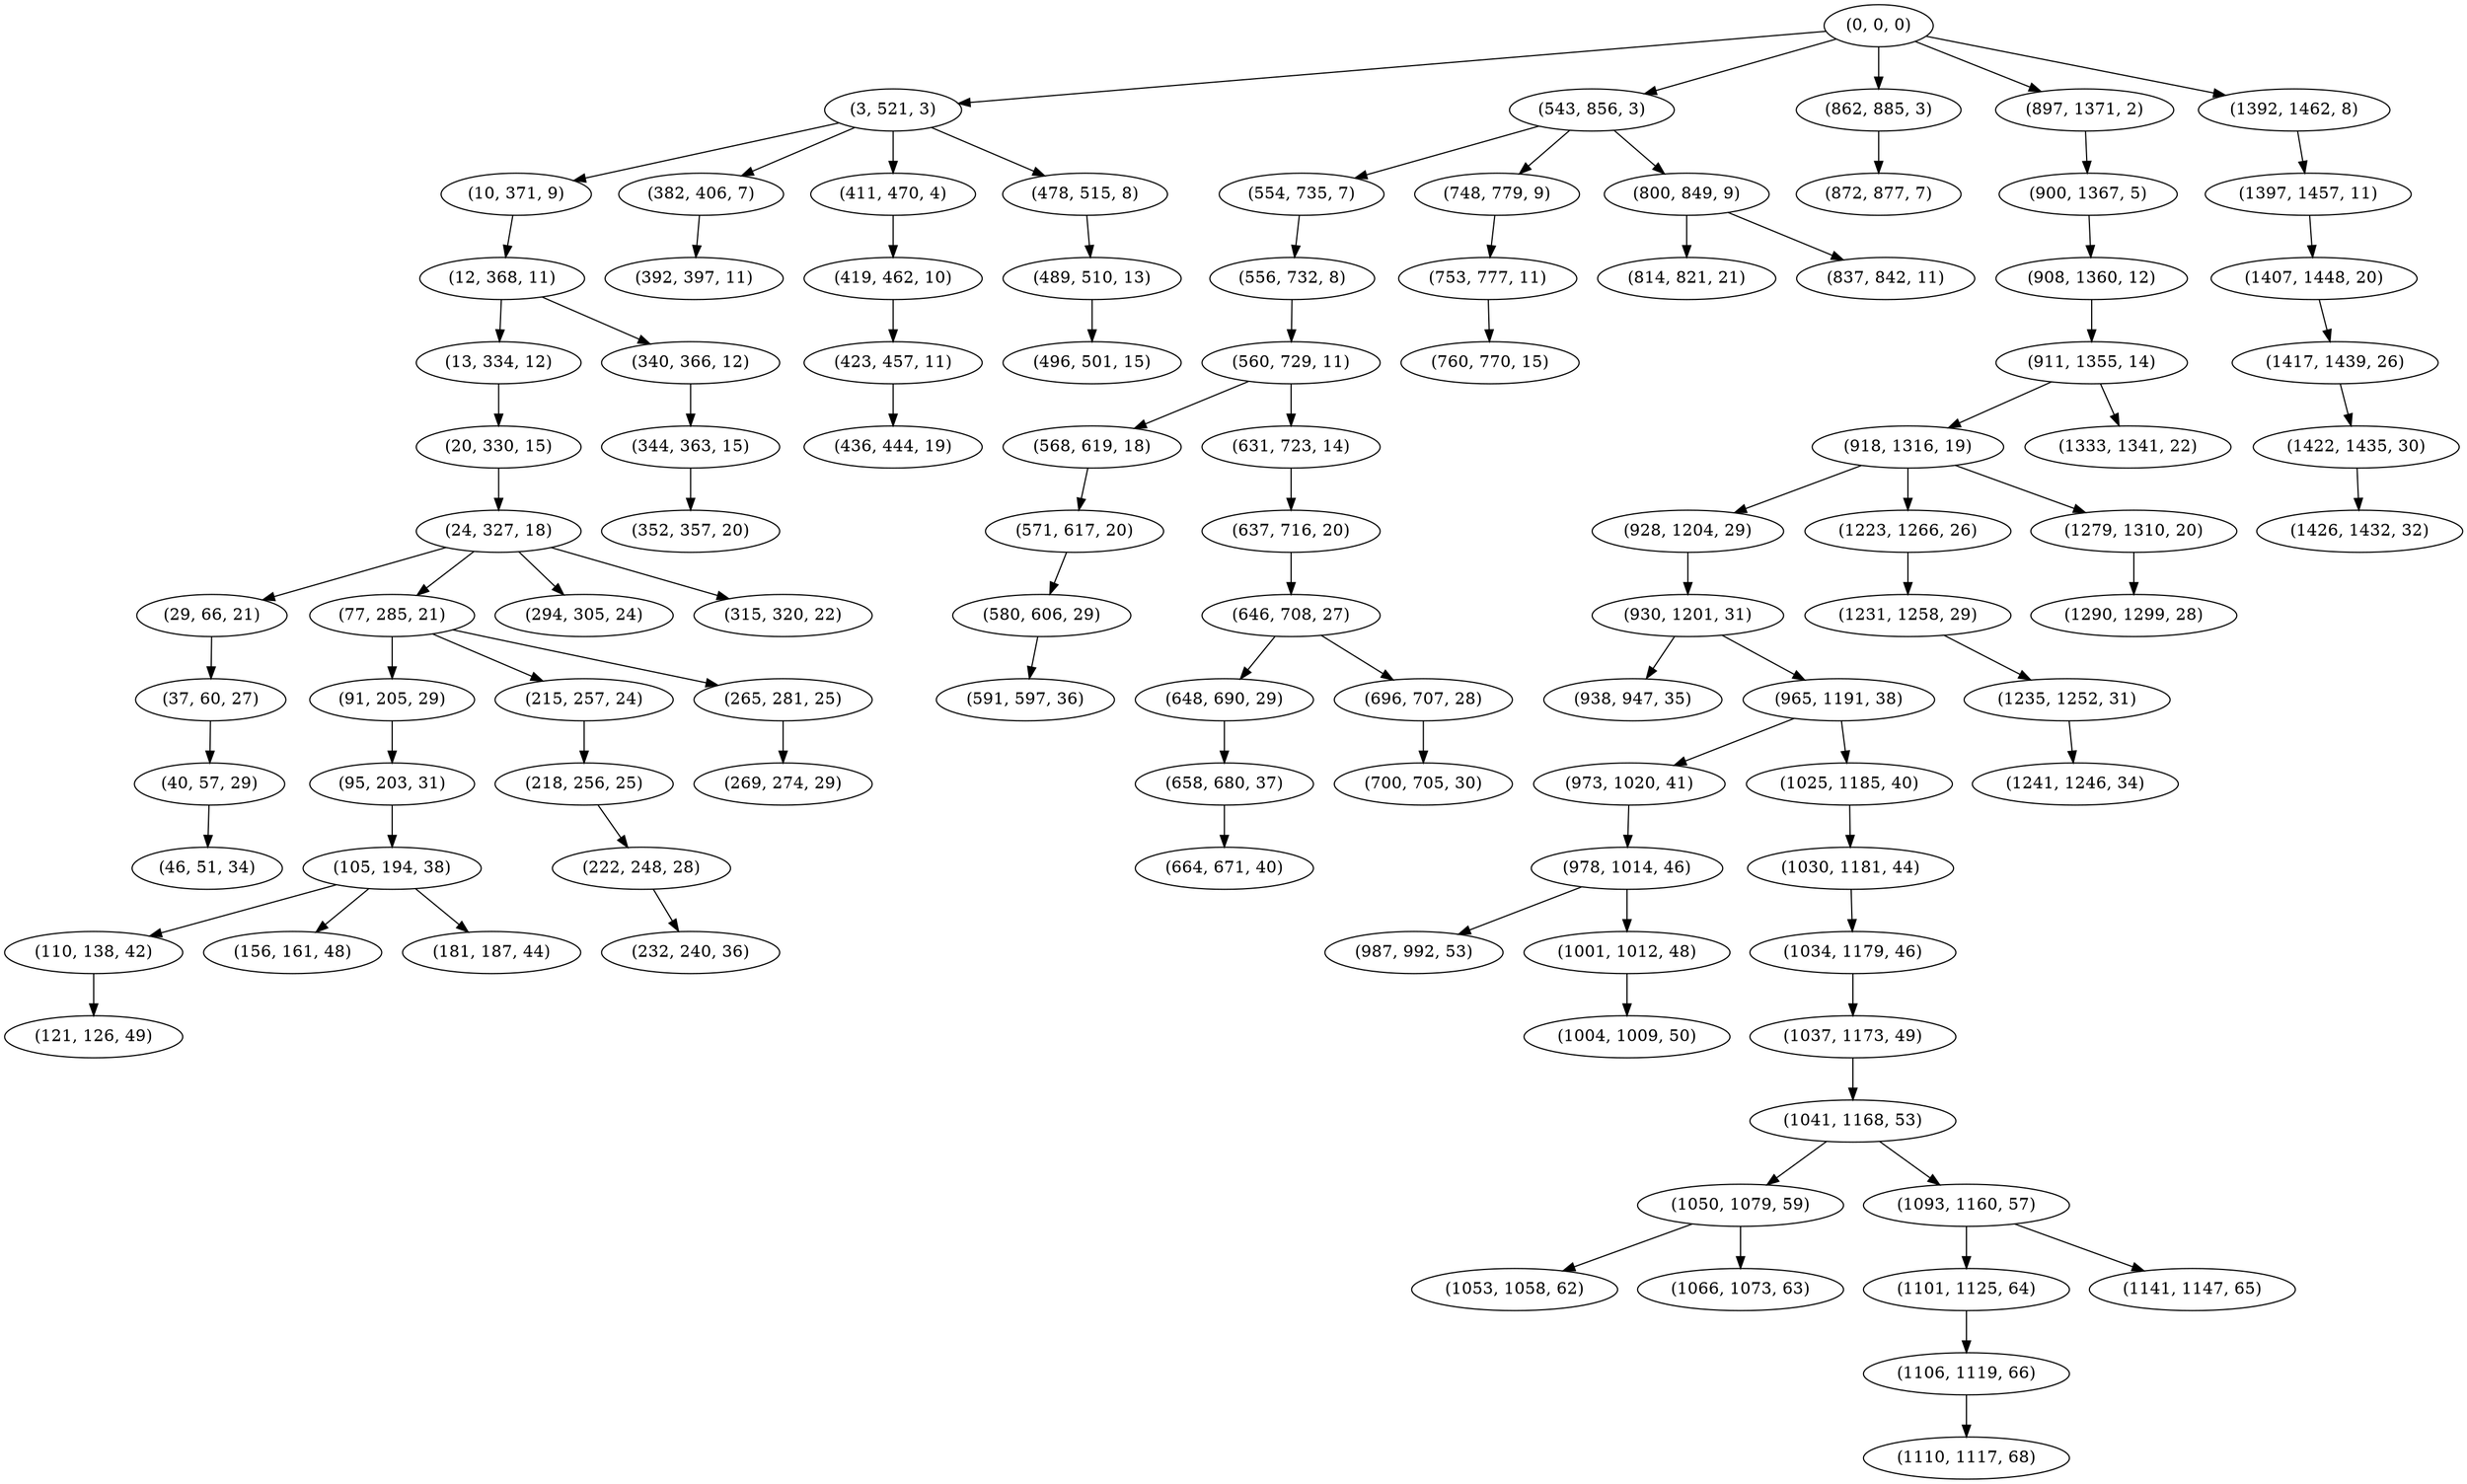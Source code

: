 digraph tree {
    "(0, 0, 0)";
    "(3, 521, 3)";
    "(10, 371, 9)";
    "(12, 368, 11)";
    "(13, 334, 12)";
    "(20, 330, 15)";
    "(24, 327, 18)";
    "(29, 66, 21)";
    "(37, 60, 27)";
    "(40, 57, 29)";
    "(46, 51, 34)";
    "(77, 285, 21)";
    "(91, 205, 29)";
    "(95, 203, 31)";
    "(105, 194, 38)";
    "(110, 138, 42)";
    "(121, 126, 49)";
    "(156, 161, 48)";
    "(181, 187, 44)";
    "(215, 257, 24)";
    "(218, 256, 25)";
    "(222, 248, 28)";
    "(232, 240, 36)";
    "(265, 281, 25)";
    "(269, 274, 29)";
    "(294, 305, 24)";
    "(315, 320, 22)";
    "(340, 366, 12)";
    "(344, 363, 15)";
    "(352, 357, 20)";
    "(382, 406, 7)";
    "(392, 397, 11)";
    "(411, 470, 4)";
    "(419, 462, 10)";
    "(423, 457, 11)";
    "(436, 444, 19)";
    "(478, 515, 8)";
    "(489, 510, 13)";
    "(496, 501, 15)";
    "(543, 856, 3)";
    "(554, 735, 7)";
    "(556, 732, 8)";
    "(560, 729, 11)";
    "(568, 619, 18)";
    "(571, 617, 20)";
    "(580, 606, 29)";
    "(591, 597, 36)";
    "(631, 723, 14)";
    "(637, 716, 20)";
    "(646, 708, 27)";
    "(648, 690, 29)";
    "(658, 680, 37)";
    "(664, 671, 40)";
    "(696, 707, 28)";
    "(700, 705, 30)";
    "(748, 779, 9)";
    "(753, 777, 11)";
    "(760, 770, 15)";
    "(800, 849, 9)";
    "(814, 821, 21)";
    "(837, 842, 11)";
    "(862, 885, 3)";
    "(872, 877, 7)";
    "(897, 1371, 2)";
    "(900, 1367, 5)";
    "(908, 1360, 12)";
    "(911, 1355, 14)";
    "(918, 1316, 19)";
    "(928, 1204, 29)";
    "(930, 1201, 31)";
    "(938, 947, 35)";
    "(965, 1191, 38)";
    "(973, 1020, 41)";
    "(978, 1014, 46)";
    "(987, 992, 53)";
    "(1001, 1012, 48)";
    "(1004, 1009, 50)";
    "(1025, 1185, 40)";
    "(1030, 1181, 44)";
    "(1034, 1179, 46)";
    "(1037, 1173, 49)";
    "(1041, 1168, 53)";
    "(1050, 1079, 59)";
    "(1053, 1058, 62)";
    "(1066, 1073, 63)";
    "(1093, 1160, 57)";
    "(1101, 1125, 64)";
    "(1106, 1119, 66)";
    "(1110, 1117, 68)";
    "(1141, 1147, 65)";
    "(1223, 1266, 26)";
    "(1231, 1258, 29)";
    "(1235, 1252, 31)";
    "(1241, 1246, 34)";
    "(1279, 1310, 20)";
    "(1290, 1299, 28)";
    "(1333, 1341, 22)";
    "(1392, 1462, 8)";
    "(1397, 1457, 11)";
    "(1407, 1448, 20)";
    "(1417, 1439, 26)";
    "(1422, 1435, 30)";
    "(1426, 1432, 32)";
    "(0, 0, 0)" -> "(3, 521, 3)";
    "(0, 0, 0)" -> "(543, 856, 3)";
    "(0, 0, 0)" -> "(862, 885, 3)";
    "(0, 0, 0)" -> "(897, 1371, 2)";
    "(0, 0, 0)" -> "(1392, 1462, 8)";
    "(3, 521, 3)" -> "(10, 371, 9)";
    "(3, 521, 3)" -> "(382, 406, 7)";
    "(3, 521, 3)" -> "(411, 470, 4)";
    "(3, 521, 3)" -> "(478, 515, 8)";
    "(10, 371, 9)" -> "(12, 368, 11)";
    "(12, 368, 11)" -> "(13, 334, 12)";
    "(12, 368, 11)" -> "(340, 366, 12)";
    "(13, 334, 12)" -> "(20, 330, 15)";
    "(20, 330, 15)" -> "(24, 327, 18)";
    "(24, 327, 18)" -> "(29, 66, 21)";
    "(24, 327, 18)" -> "(77, 285, 21)";
    "(24, 327, 18)" -> "(294, 305, 24)";
    "(24, 327, 18)" -> "(315, 320, 22)";
    "(29, 66, 21)" -> "(37, 60, 27)";
    "(37, 60, 27)" -> "(40, 57, 29)";
    "(40, 57, 29)" -> "(46, 51, 34)";
    "(77, 285, 21)" -> "(91, 205, 29)";
    "(77, 285, 21)" -> "(215, 257, 24)";
    "(77, 285, 21)" -> "(265, 281, 25)";
    "(91, 205, 29)" -> "(95, 203, 31)";
    "(95, 203, 31)" -> "(105, 194, 38)";
    "(105, 194, 38)" -> "(110, 138, 42)";
    "(105, 194, 38)" -> "(156, 161, 48)";
    "(105, 194, 38)" -> "(181, 187, 44)";
    "(110, 138, 42)" -> "(121, 126, 49)";
    "(215, 257, 24)" -> "(218, 256, 25)";
    "(218, 256, 25)" -> "(222, 248, 28)";
    "(222, 248, 28)" -> "(232, 240, 36)";
    "(265, 281, 25)" -> "(269, 274, 29)";
    "(340, 366, 12)" -> "(344, 363, 15)";
    "(344, 363, 15)" -> "(352, 357, 20)";
    "(382, 406, 7)" -> "(392, 397, 11)";
    "(411, 470, 4)" -> "(419, 462, 10)";
    "(419, 462, 10)" -> "(423, 457, 11)";
    "(423, 457, 11)" -> "(436, 444, 19)";
    "(478, 515, 8)" -> "(489, 510, 13)";
    "(489, 510, 13)" -> "(496, 501, 15)";
    "(543, 856, 3)" -> "(554, 735, 7)";
    "(543, 856, 3)" -> "(748, 779, 9)";
    "(543, 856, 3)" -> "(800, 849, 9)";
    "(554, 735, 7)" -> "(556, 732, 8)";
    "(556, 732, 8)" -> "(560, 729, 11)";
    "(560, 729, 11)" -> "(568, 619, 18)";
    "(560, 729, 11)" -> "(631, 723, 14)";
    "(568, 619, 18)" -> "(571, 617, 20)";
    "(571, 617, 20)" -> "(580, 606, 29)";
    "(580, 606, 29)" -> "(591, 597, 36)";
    "(631, 723, 14)" -> "(637, 716, 20)";
    "(637, 716, 20)" -> "(646, 708, 27)";
    "(646, 708, 27)" -> "(648, 690, 29)";
    "(646, 708, 27)" -> "(696, 707, 28)";
    "(648, 690, 29)" -> "(658, 680, 37)";
    "(658, 680, 37)" -> "(664, 671, 40)";
    "(696, 707, 28)" -> "(700, 705, 30)";
    "(748, 779, 9)" -> "(753, 777, 11)";
    "(753, 777, 11)" -> "(760, 770, 15)";
    "(800, 849, 9)" -> "(814, 821, 21)";
    "(800, 849, 9)" -> "(837, 842, 11)";
    "(862, 885, 3)" -> "(872, 877, 7)";
    "(897, 1371, 2)" -> "(900, 1367, 5)";
    "(900, 1367, 5)" -> "(908, 1360, 12)";
    "(908, 1360, 12)" -> "(911, 1355, 14)";
    "(911, 1355, 14)" -> "(918, 1316, 19)";
    "(911, 1355, 14)" -> "(1333, 1341, 22)";
    "(918, 1316, 19)" -> "(928, 1204, 29)";
    "(918, 1316, 19)" -> "(1223, 1266, 26)";
    "(918, 1316, 19)" -> "(1279, 1310, 20)";
    "(928, 1204, 29)" -> "(930, 1201, 31)";
    "(930, 1201, 31)" -> "(938, 947, 35)";
    "(930, 1201, 31)" -> "(965, 1191, 38)";
    "(965, 1191, 38)" -> "(973, 1020, 41)";
    "(965, 1191, 38)" -> "(1025, 1185, 40)";
    "(973, 1020, 41)" -> "(978, 1014, 46)";
    "(978, 1014, 46)" -> "(987, 992, 53)";
    "(978, 1014, 46)" -> "(1001, 1012, 48)";
    "(1001, 1012, 48)" -> "(1004, 1009, 50)";
    "(1025, 1185, 40)" -> "(1030, 1181, 44)";
    "(1030, 1181, 44)" -> "(1034, 1179, 46)";
    "(1034, 1179, 46)" -> "(1037, 1173, 49)";
    "(1037, 1173, 49)" -> "(1041, 1168, 53)";
    "(1041, 1168, 53)" -> "(1050, 1079, 59)";
    "(1041, 1168, 53)" -> "(1093, 1160, 57)";
    "(1050, 1079, 59)" -> "(1053, 1058, 62)";
    "(1050, 1079, 59)" -> "(1066, 1073, 63)";
    "(1093, 1160, 57)" -> "(1101, 1125, 64)";
    "(1093, 1160, 57)" -> "(1141, 1147, 65)";
    "(1101, 1125, 64)" -> "(1106, 1119, 66)";
    "(1106, 1119, 66)" -> "(1110, 1117, 68)";
    "(1223, 1266, 26)" -> "(1231, 1258, 29)";
    "(1231, 1258, 29)" -> "(1235, 1252, 31)";
    "(1235, 1252, 31)" -> "(1241, 1246, 34)";
    "(1279, 1310, 20)" -> "(1290, 1299, 28)";
    "(1392, 1462, 8)" -> "(1397, 1457, 11)";
    "(1397, 1457, 11)" -> "(1407, 1448, 20)";
    "(1407, 1448, 20)" -> "(1417, 1439, 26)";
    "(1417, 1439, 26)" -> "(1422, 1435, 30)";
    "(1422, 1435, 30)" -> "(1426, 1432, 32)";
}
